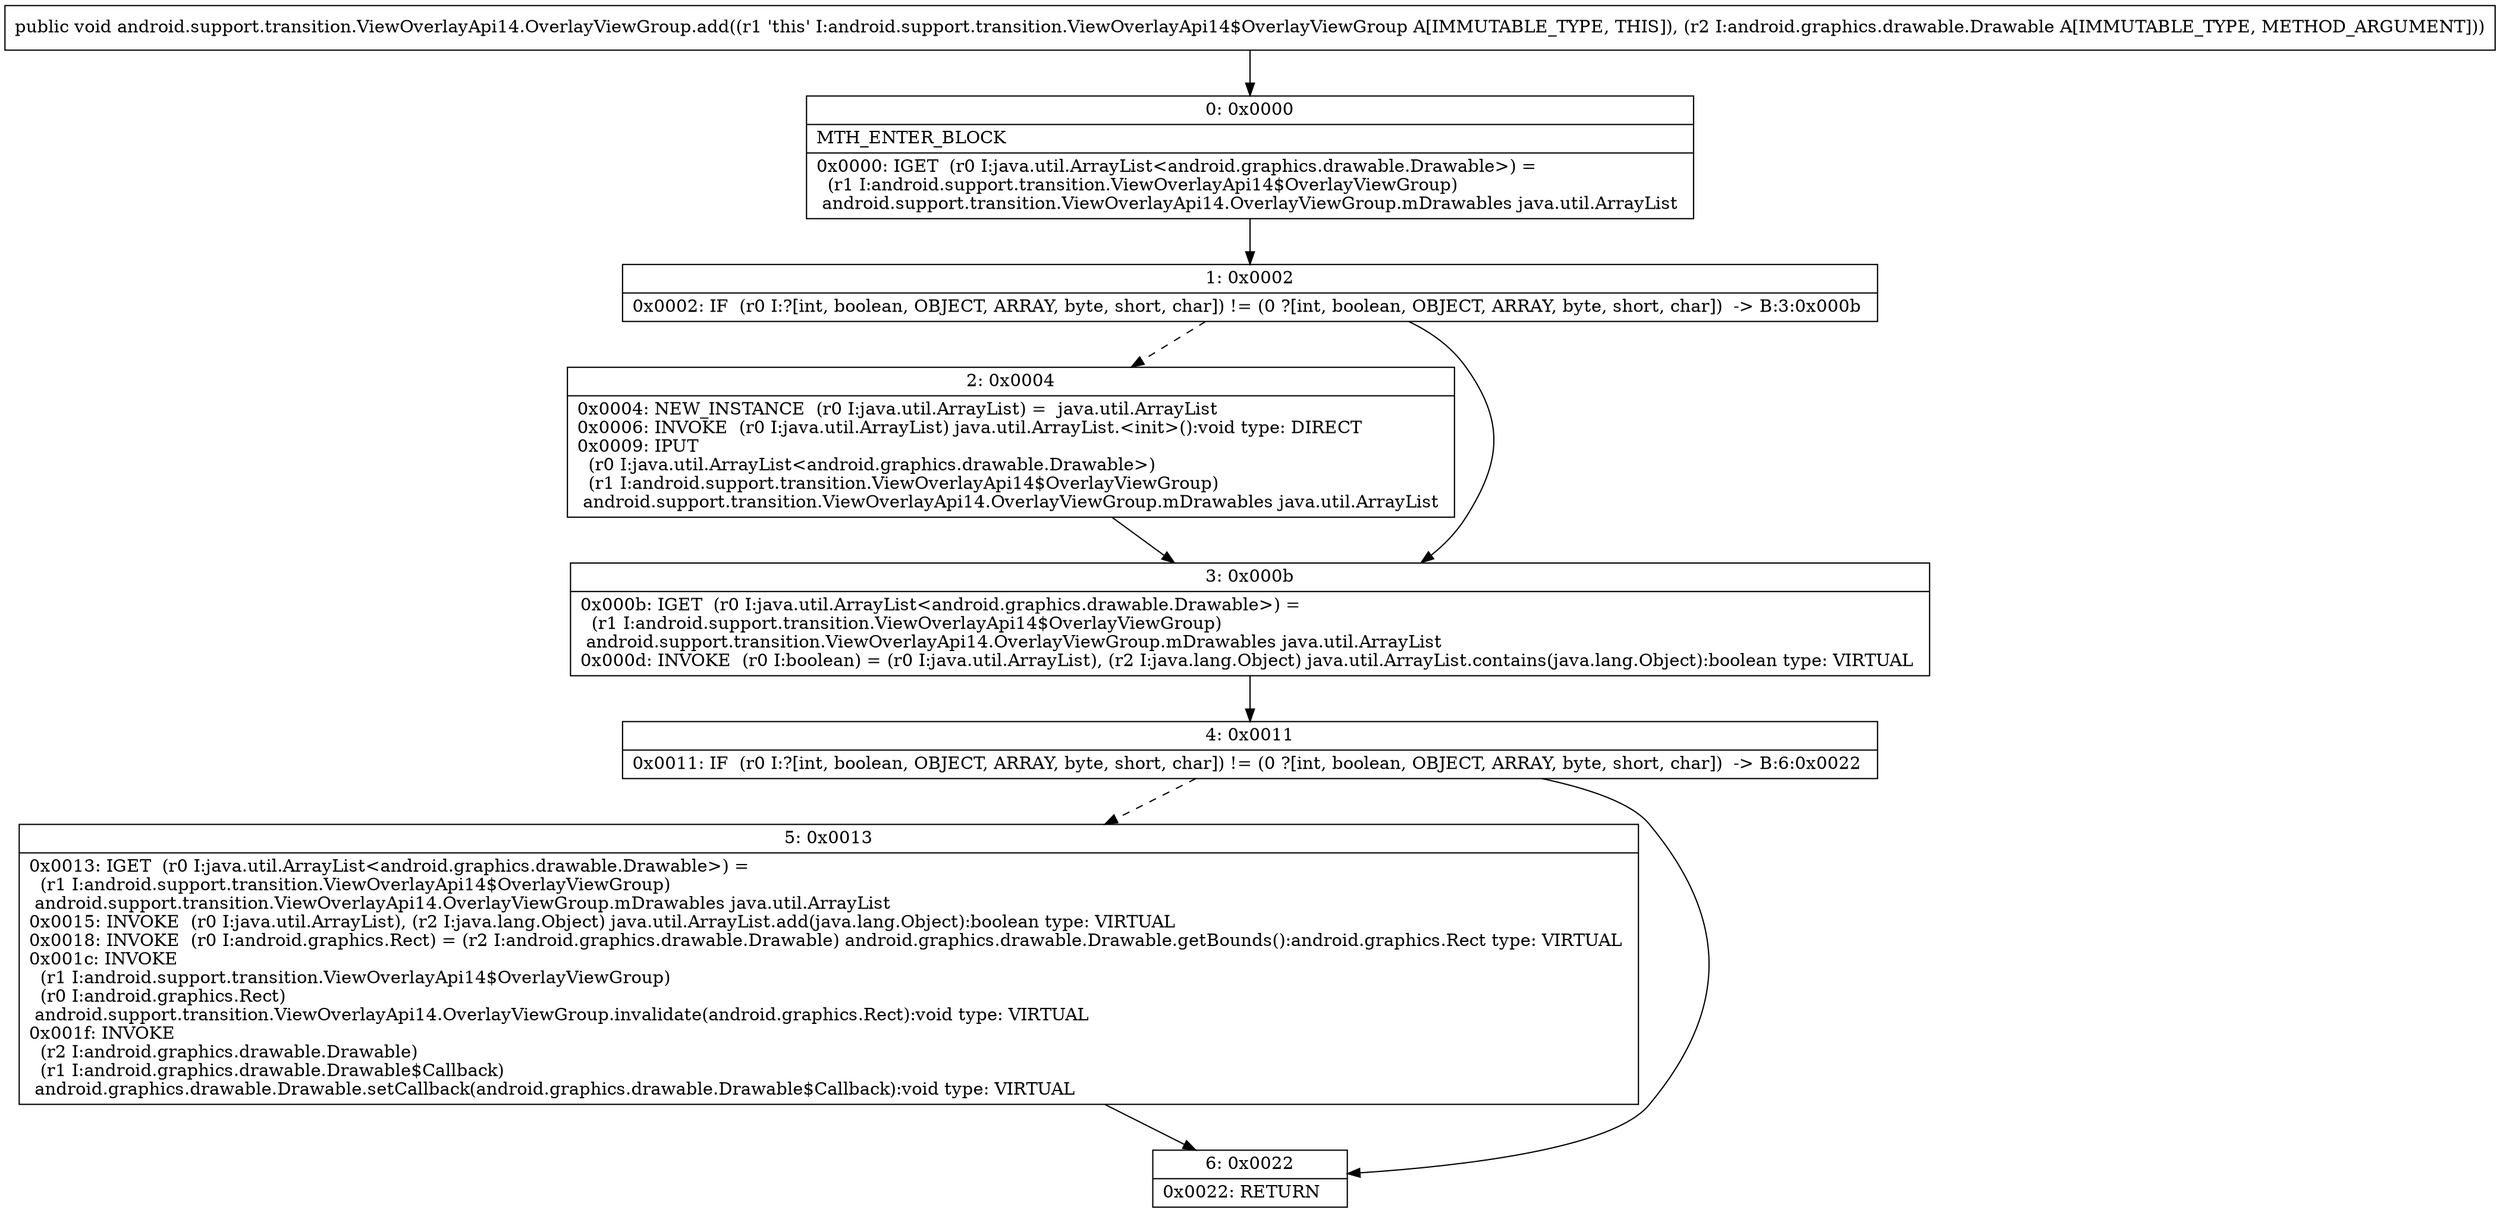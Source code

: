 digraph "CFG forandroid.support.transition.ViewOverlayApi14.OverlayViewGroup.add(Landroid\/graphics\/drawable\/Drawable;)V" {
Node_0 [shape=record,label="{0\:\ 0x0000|MTH_ENTER_BLOCK\l|0x0000: IGET  (r0 I:java.util.ArrayList\<android.graphics.drawable.Drawable\>) = \l  (r1 I:android.support.transition.ViewOverlayApi14$OverlayViewGroup)\l android.support.transition.ViewOverlayApi14.OverlayViewGroup.mDrawables java.util.ArrayList \l}"];
Node_1 [shape=record,label="{1\:\ 0x0002|0x0002: IF  (r0 I:?[int, boolean, OBJECT, ARRAY, byte, short, char]) != (0 ?[int, boolean, OBJECT, ARRAY, byte, short, char])  \-\> B:3:0x000b \l}"];
Node_2 [shape=record,label="{2\:\ 0x0004|0x0004: NEW_INSTANCE  (r0 I:java.util.ArrayList) =  java.util.ArrayList \l0x0006: INVOKE  (r0 I:java.util.ArrayList) java.util.ArrayList.\<init\>():void type: DIRECT \l0x0009: IPUT  \l  (r0 I:java.util.ArrayList\<android.graphics.drawable.Drawable\>)\l  (r1 I:android.support.transition.ViewOverlayApi14$OverlayViewGroup)\l android.support.transition.ViewOverlayApi14.OverlayViewGroup.mDrawables java.util.ArrayList \l}"];
Node_3 [shape=record,label="{3\:\ 0x000b|0x000b: IGET  (r0 I:java.util.ArrayList\<android.graphics.drawable.Drawable\>) = \l  (r1 I:android.support.transition.ViewOverlayApi14$OverlayViewGroup)\l android.support.transition.ViewOverlayApi14.OverlayViewGroup.mDrawables java.util.ArrayList \l0x000d: INVOKE  (r0 I:boolean) = (r0 I:java.util.ArrayList), (r2 I:java.lang.Object) java.util.ArrayList.contains(java.lang.Object):boolean type: VIRTUAL \l}"];
Node_4 [shape=record,label="{4\:\ 0x0011|0x0011: IF  (r0 I:?[int, boolean, OBJECT, ARRAY, byte, short, char]) != (0 ?[int, boolean, OBJECT, ARRAY, byte, short, char])  \-\> B:6:0x0022 \l}"];
Node_5 [shape=record,label="{5\:\ 0x0013|0x0013: IGET  (r0 I:java.util.ArrayList\<android.graphics.drawable.Drawable\>) = \l  (r1 I:android.support.transition.ViewOverlayApi14$OverlayViewGroup)\l android.support.transition.ViewOverlayApi14.OverlayViewGroup.mDrawables java.util.ArrayList \l0x0015: INVOKE  (r0 I:java.util.ArrayList), (r2 I:java.lang.Object) java.util.ArrayList.add(java.lang.Object):boolean type: VIRTUAL \l0x0018: INVOKE  (r0 I:android.graphics.Rect) = (r2 I:android.graphics.drawable.Drawable) android.graphics.drawable.Drawable.getBounds():android.graphics.Rect type: VIRTUAL \l0x001c: INVOKE  \l  (r1 I:android.support.transition.ViewOverlayApi14$OverlayViewGroup)\l  (r0 I:android.graphics.Rect)\l android.support.transition.ViewOverlayApi14.OverlayViewGroup.invalidate(android.graphics.Rect):void type: VIRTUAL \l0x001f: INVOKE  \l  (r2 I:android.graphics.drawable.Drawable)\l  (r1 I:android.graphics.drawable.Drawable$Callback)\l android.graphics.drawable.Drawable.setCallback(android.graphics.drawable.Drawable$Callback):void type: VIRTUAL \l}"];
Node_6 [shape=record,label="{6\:\ 0x0022|0x0022: RETURN   \l}"];
MethodNode[shape=record,label="{public void android.support.transition.ViewOverlayApi14.OverlayViewGroup.add((r1 'this' I:android.support.transition.ViewOverlayApi14$OverlayViewGroup A[IMMUTABLE_TYPE, THIS]), (r2 I:android.graphics.drawable.Drawable A[IMMUTABLE_TYPE, METHOD_ARGUMENT])) }"];
MethodNode -> Node_0;
Node_0 -> Node_1;
Node_1 -> Node_2[style=dashed];
Node_1 -> Node_3;
Node_2 -> Node_3;
Node_3 -> Node_4;
Node_4 -> Node_5[style=dashed];
Node_4 -> Node_6;
Node_5 -> Node_6;
}

